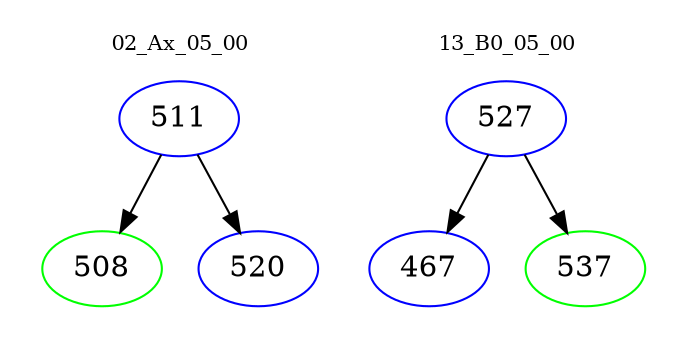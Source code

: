 digraph{
subgraph cluster_0 {
color = white
label = "02_Ax_05_00";
fontsize=10;
T0_511 [label="511", color="blue"]
T0_511 -> T0_508 [color="black"]
T0_508 [label="508", color="green"]
T0_511 -> T0_520 [color="black"]
T0_520 [label="520", color="blue"]
}
subgraph cluster_1 {
color = white
label = "13_B0_05_00";
fontsize=10;
T1_527 [label="527", color="blue"]
T1_527 -> T1_467 [color="black"]
T1_467 [label="467", color="blue"]
T1_527 -> T1_537 [color="black"]
T1_537 [label="537", color="green"]
}
}
